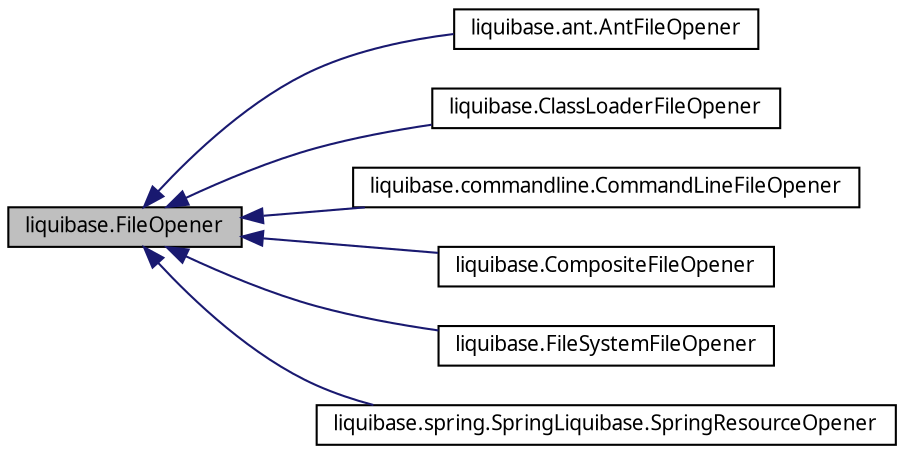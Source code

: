 digraph G
{
  edge [fontname="FreeSans.ttf",fontsize=10,labelfontname="FreeSans.ttf",labelfontsize=10];
  node [fontname="FreeSans.ttf",fontsize=10,shape=record];
  rankdir=LR;
  Node1 [label="liquibase.FileOpener",height=0.2,width=0.4,color="black", fillcolor="grey75", style="filled" fontcolor="black"];
  Node1 -> Node2 [dir=back,color="midnightblue",fontsize=10,style="solid",fontname="FreeSans.ttf"];
  Node2 [label="liquibase.ant.AntFileOpener",height=0.2,width=0.4,color="black", fillcolor="white", style="filled",URL="$classliquibase_1_1ant_1_1_ant_file_opener.html",tooltip="An implementation of FileOpener that is specific to how Ant works."];
  Node1 -> Node3 [dir=back,color="midnightblue",fontsize=10,style="solid",fontname="FreeSans.ttf"];
  Node3 [label="liquibase.ClassLoaderFileOpener",height=0.2,width=0.4,color="black", fillcolor="white", style="filled",URL="$classliquibase_1_1_class_loader_file_opener.html",tooltip="An implementation of liquibase.FileOpener that opens file from the class loader."];
  Node1 -> Node4 [dir=back,color="midnightblue",fontsize=10,style="solid",fontname="FreeSans.ttf"];
  Node4 [label="liquibase.commandline.CommandLineFileOpener",height=0.2,width=0.4,color="black", fillcolor="white", style="filled",URL="$classliquibase_1_1commandline_1_1_command_line_file_opener.html",tooltip="Implementation of liquibase.FileOpener for the command line app."];
  Node1 -> Node5 [dir=back,color="midnightblue",fontsize=10,style="solid",fontname="FreeSans.ttf"];
  Node5 [label="liquibase.CompositeFileOpener",height=0.2,width=0.4,color="black", fillcolor="white", style="filled",URL="$classliquibase_1_1_composite_file_opener.html",tooltip="A FileOpener that will search in a List of other FileOpeners until it finds one that..."];
  Node1 -> Node6 [dir=back,color="midnightblue",fontsize=10,style="solid",fontname="FreeSans.ttf"];
  Node6 [label="liquibase.FileSystemFileOpener",height=0.2,width=0.4,color="black", fillcolor="white", style="filled",URL="$classliquibase_1_1_file_system_file_opener.html",tooltip="A FileOpener implementation which finds Files in the File System."];
  Node1 -> Node7 [dir=back,color="midnightblue",fontsize=10,style="solid",fontname="FreeSans.ttf"];
  Node7 [label="liquibase.spring.SpringLiquibase.SpringResourceOpener",height=0.2,width=0.4,color="black", fillcolor="white", style="filled",URL="$classliquibase_1_1spring_1_1_spring_liquibase_1_1_spring_resource_opener.html"];
}
